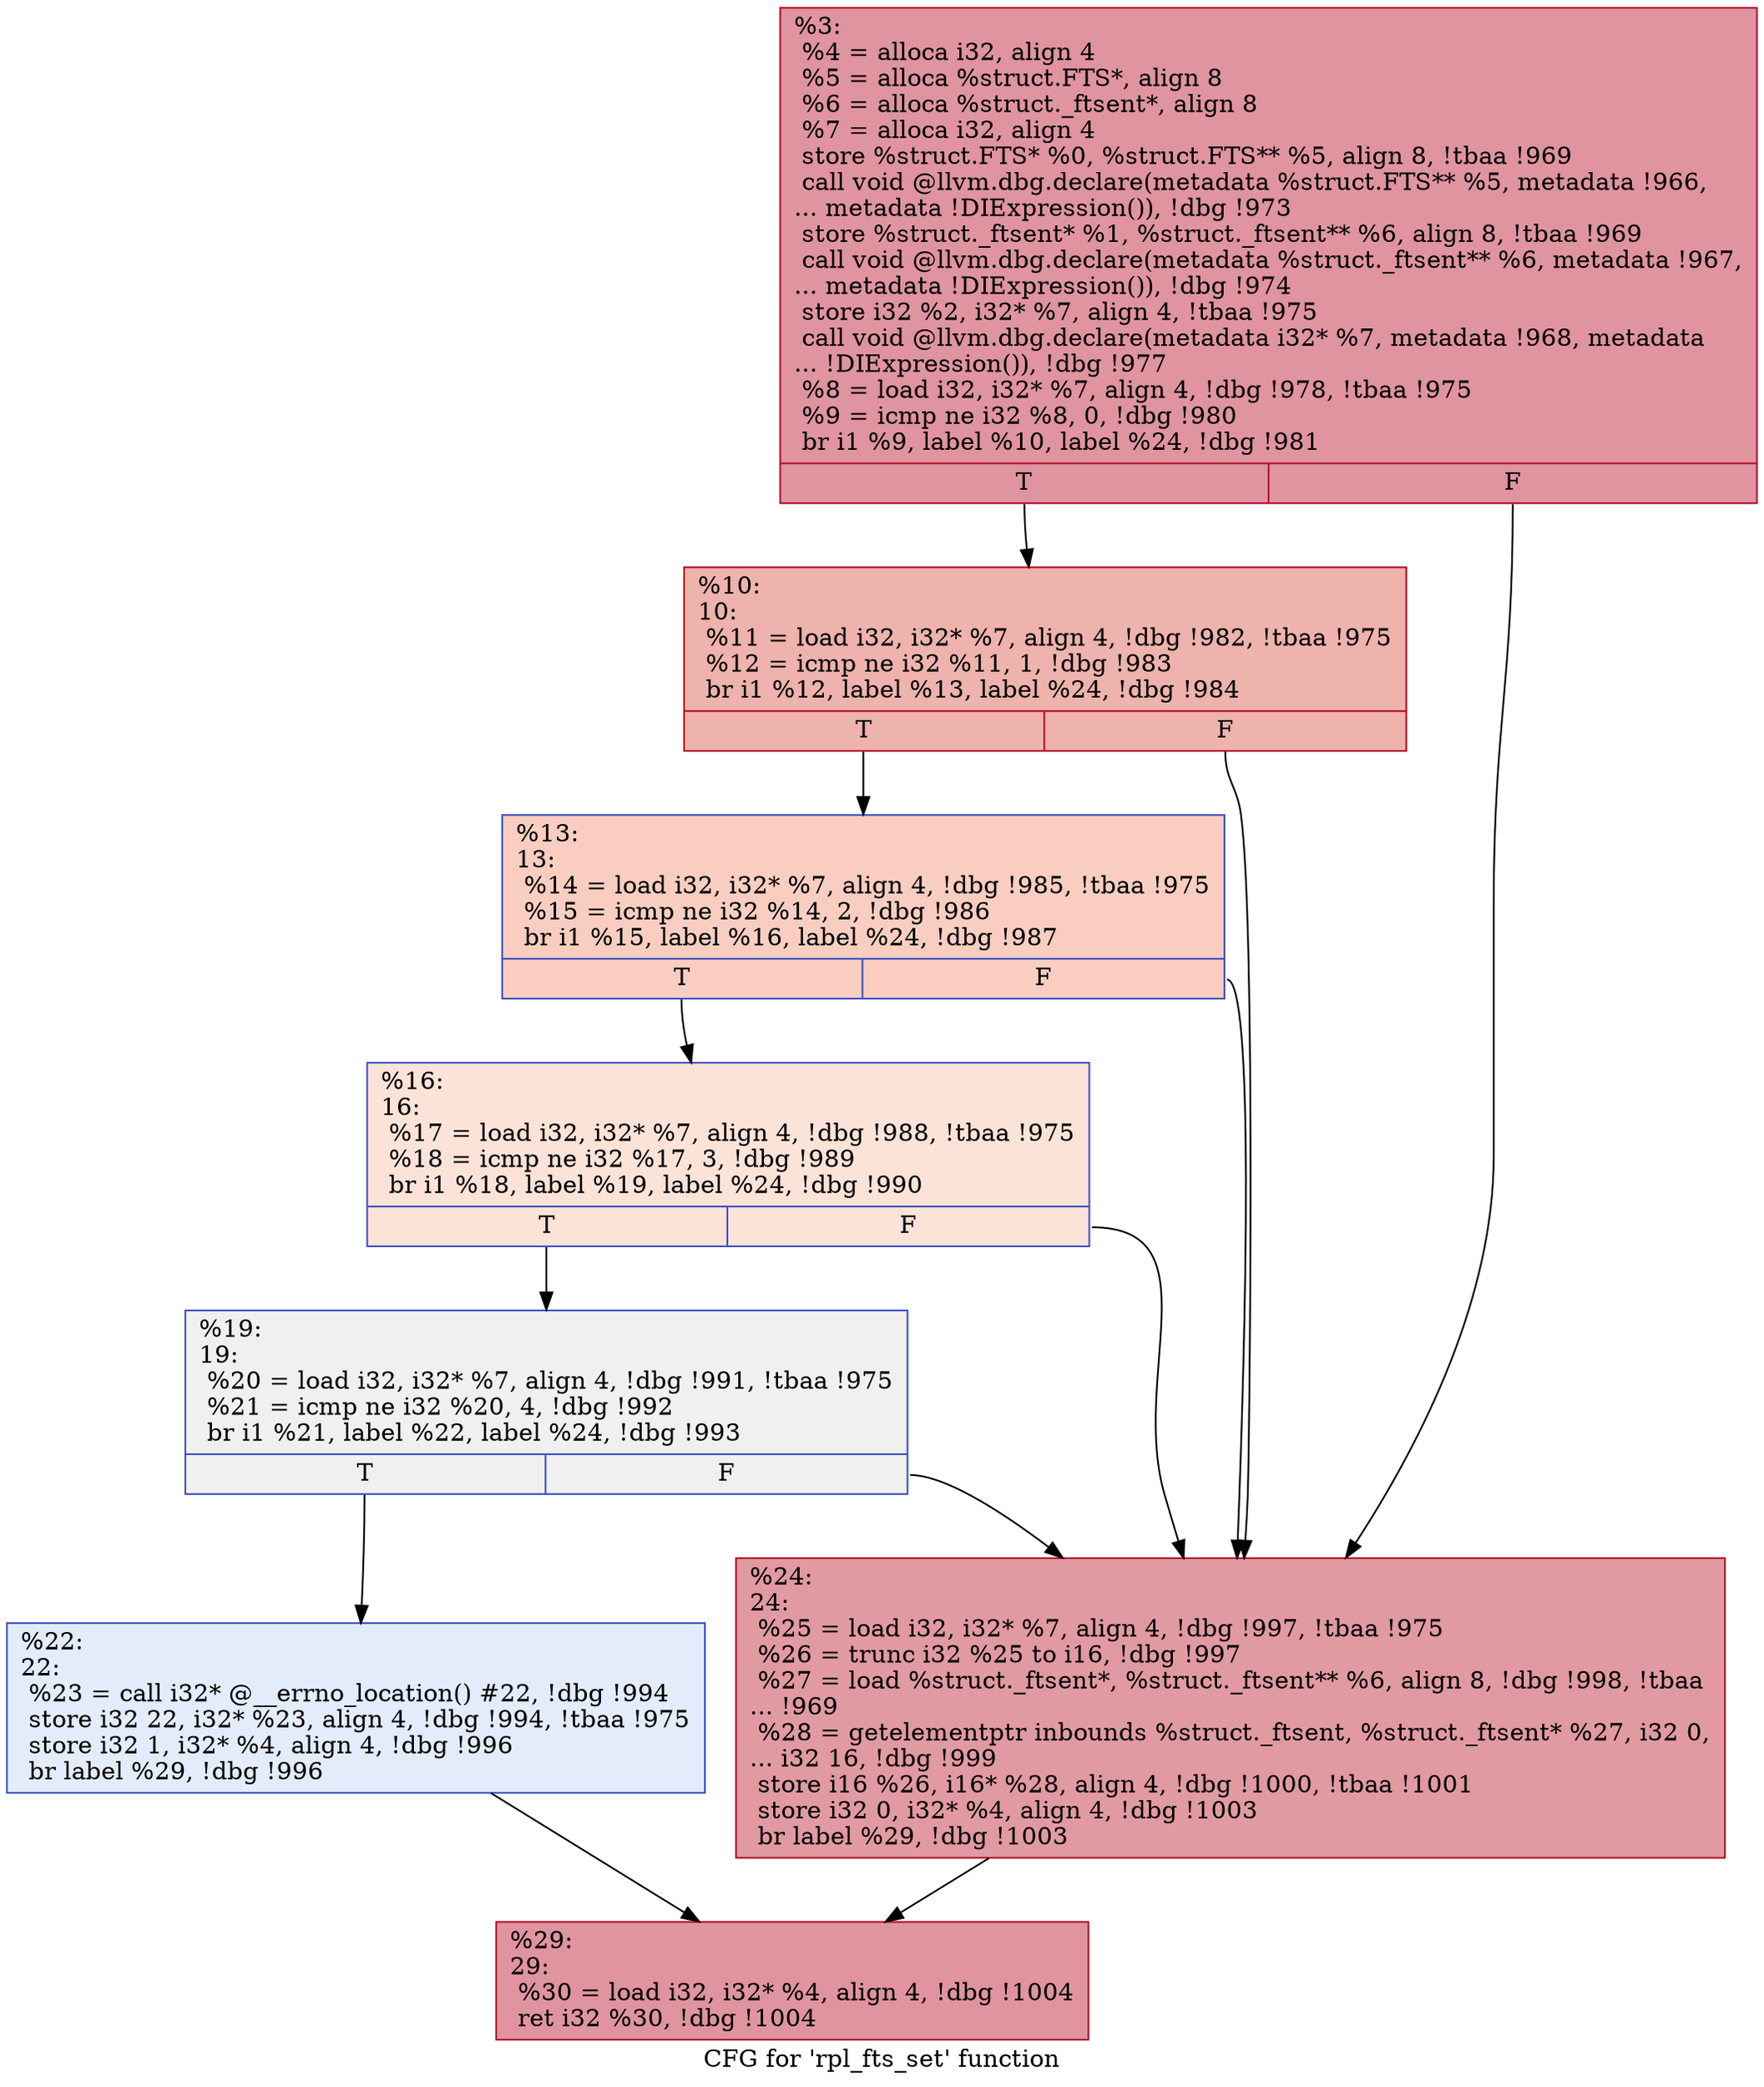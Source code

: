 digraph "CFG for 'rpl_fts_set' function" {
	label="CFG for 'rpl_fts_set' function";

	Node0x2227d40 [shape=record,color="#b70d28ff", style=filled, fillcolor="#b70d2870",label="{%3:\l  %4 = alloca i32, align 4\l  %5 = alloca %struct.FTS*, align 8\l  %6 = alloca %struct._ftsent*, align 8\l  %7 = alloca i32, align 4\l  store %struct.FTS* %0, %struct.FTS** %5, align 8, !tbaa !969\l  call void @llvm.dbg.declare(metadata %struct.FTS** %5, metadata !966,\l... metadata !DIExpression()), !dbg !973\l  store %struct._ftsent* %1, %struct._ftsent** %6, align 8, !tbaa !969\l  call void @llvm.dbg.declare(metadata %struct._ftsent** %6, metadata !967,\l... metadata !DIExpression()), !dbg !974\l  store i32 %2, i32* %7, align 4, !tbaa !975\l  call void @llvm.dbg.declare(metadata i32* %7, metadata !968, metadata\l... !DIExpression()), !dbg !977\l  %8 = load i32, i32* %7, align 4, !dbg !978, !tbaa !975\l  %9 = icmp ne i32 %8, 0, !dbg !980\l  br i1 %9, label %10, label %24, !dbg !981\l|{<s0>T|<s1>F}}"];
	Node0x2227d40:s0 -> Node0x2227d90;
	Node0x2227d40:s1 -> Node0x2227f20;
	Node0x2227d90 [shape=record,color="#b70d28ff", style=filled, fillcolor="#d6524470",label="{%10:\l10:                                               \l  %11 = load i32, i32* %7, align 4, !dbg !982, !tbaa !975\l  %12 = icmp ne i32 %11, 1, !dbg !983\l  br i1 %12, label %13, label %24, !dbg !984\l|{<s0>T|<s1>F}}"];
	Node0x2227d90:s0 -> Node0x2227de0;
	Node0x2227d90:s1 -> Node0x2227f20;
	Node0x2227de0 [shape=record,color="#3d50c3ff", style=filled, fillcolor="#f2907270",label="{%13:\l13:                                               \l  %14 = load i32, i32* %7, align 4, !dbg !985, !tbaa !975\l  %15 = icmp ne i32 %14, 2, !dbg !986\l  br i1 %15, label %16, label %24, !dbg !987\l|{<s0>T|<s1>F}}"];
	Node0x2227de0:s0 -> Node0x2227e30;
	Node0x2227de0:s1 -> Node0x2227f20;
	Node0x2227e30 [shape=record,color="#3d50c3ff", style=filled, fillcolor="#f6bfa670",label="{%16:\l16:                                               \l  %17 = load i32, i32* %7, align 4, !dbg !988, !tbaa !975\l  %18 = icmp ne i32 %17, 3, !dbg !989\l  br i1 %18, label %19, label %24, !dbg !990\l|{<s0>T|<s1>F}}"];
	Node0x2227e30:s0 -> Node0x2227e80;
	Node0x2227e30:s1 -> Node0x2227f20;
	Node0x2227e80 [shape=record,color="#3d50c3ff", style=filled, fillcolor="#dedcdb70",label="{%19:\l19:                                               \l  %20 = load i32, i32* %7, align 4, !dbg !991, !tbaa !975\l  %21 = icmp ne i32 %20, 4, !dbg !992\l  br i1 %21, label %22, label %24, !dbg !993\l|{<s0>T|<s1>F}}"];
	Node0x2227e80:s0 -> Node0x2227ed0;
	Node0x2227e80:s1 -> Node0x2227f20;
	Node0x2227ed0 [shape=record,color="#3d50c3ff", style=filled, fillcolor="#bfd3f670",label="{%22:\l22:                                               \l  %23 = call i32* @__errno_location() #22, !dbg !994\l  store i32 22, i32* %23, align 4, !dbg !994, !tbaa !975\l  store i32 1, i32* %4, align 4, !dbg !996\l  br label %29, !dbg !996\l}"];
	Node0x2227ed0 -> Node0x2227f70;
	Node0x2227f20 [shape=record,color="#b70d28ff", style=filled, fillcolor="#bb1b2c70",label="{%24:\l24:                                               \l  %25 = load i32, i32* %7, align 4, !dbg !997, !tbaa !975\l  %26 = trunc i32 %25 to i16, !dbg !997\l  %27 = load %struct._ftsent*, %struct._ftsent** %6, align 8, !dbg !998, !tbaa\l... !969\l  %28 = getelementptr inbounds %struct._ftsent, %struct._ftsent* %27, i32 0,\l... i32 16, !dbg !999\l  store i16 %26, i16* %28, align 4, !dbg !1000, !tbaa !1001\l  store i32 0, i32* %4, align 4, !dbg !1003\l  br label %29, !dbg !1003\l}"];
	Node0x2227f20 -> Node0x2227f70;
	Node0x2227f70 [shape=record,color="#b70d28ff", style=filled, fillcolor="#b70d2870",label="{%29:\l29:                                               \l  %30 = load i32, i32* %4, align 4, !dbg !1004\l  ret i32 %30, !dbg !1004\l}"];
}

